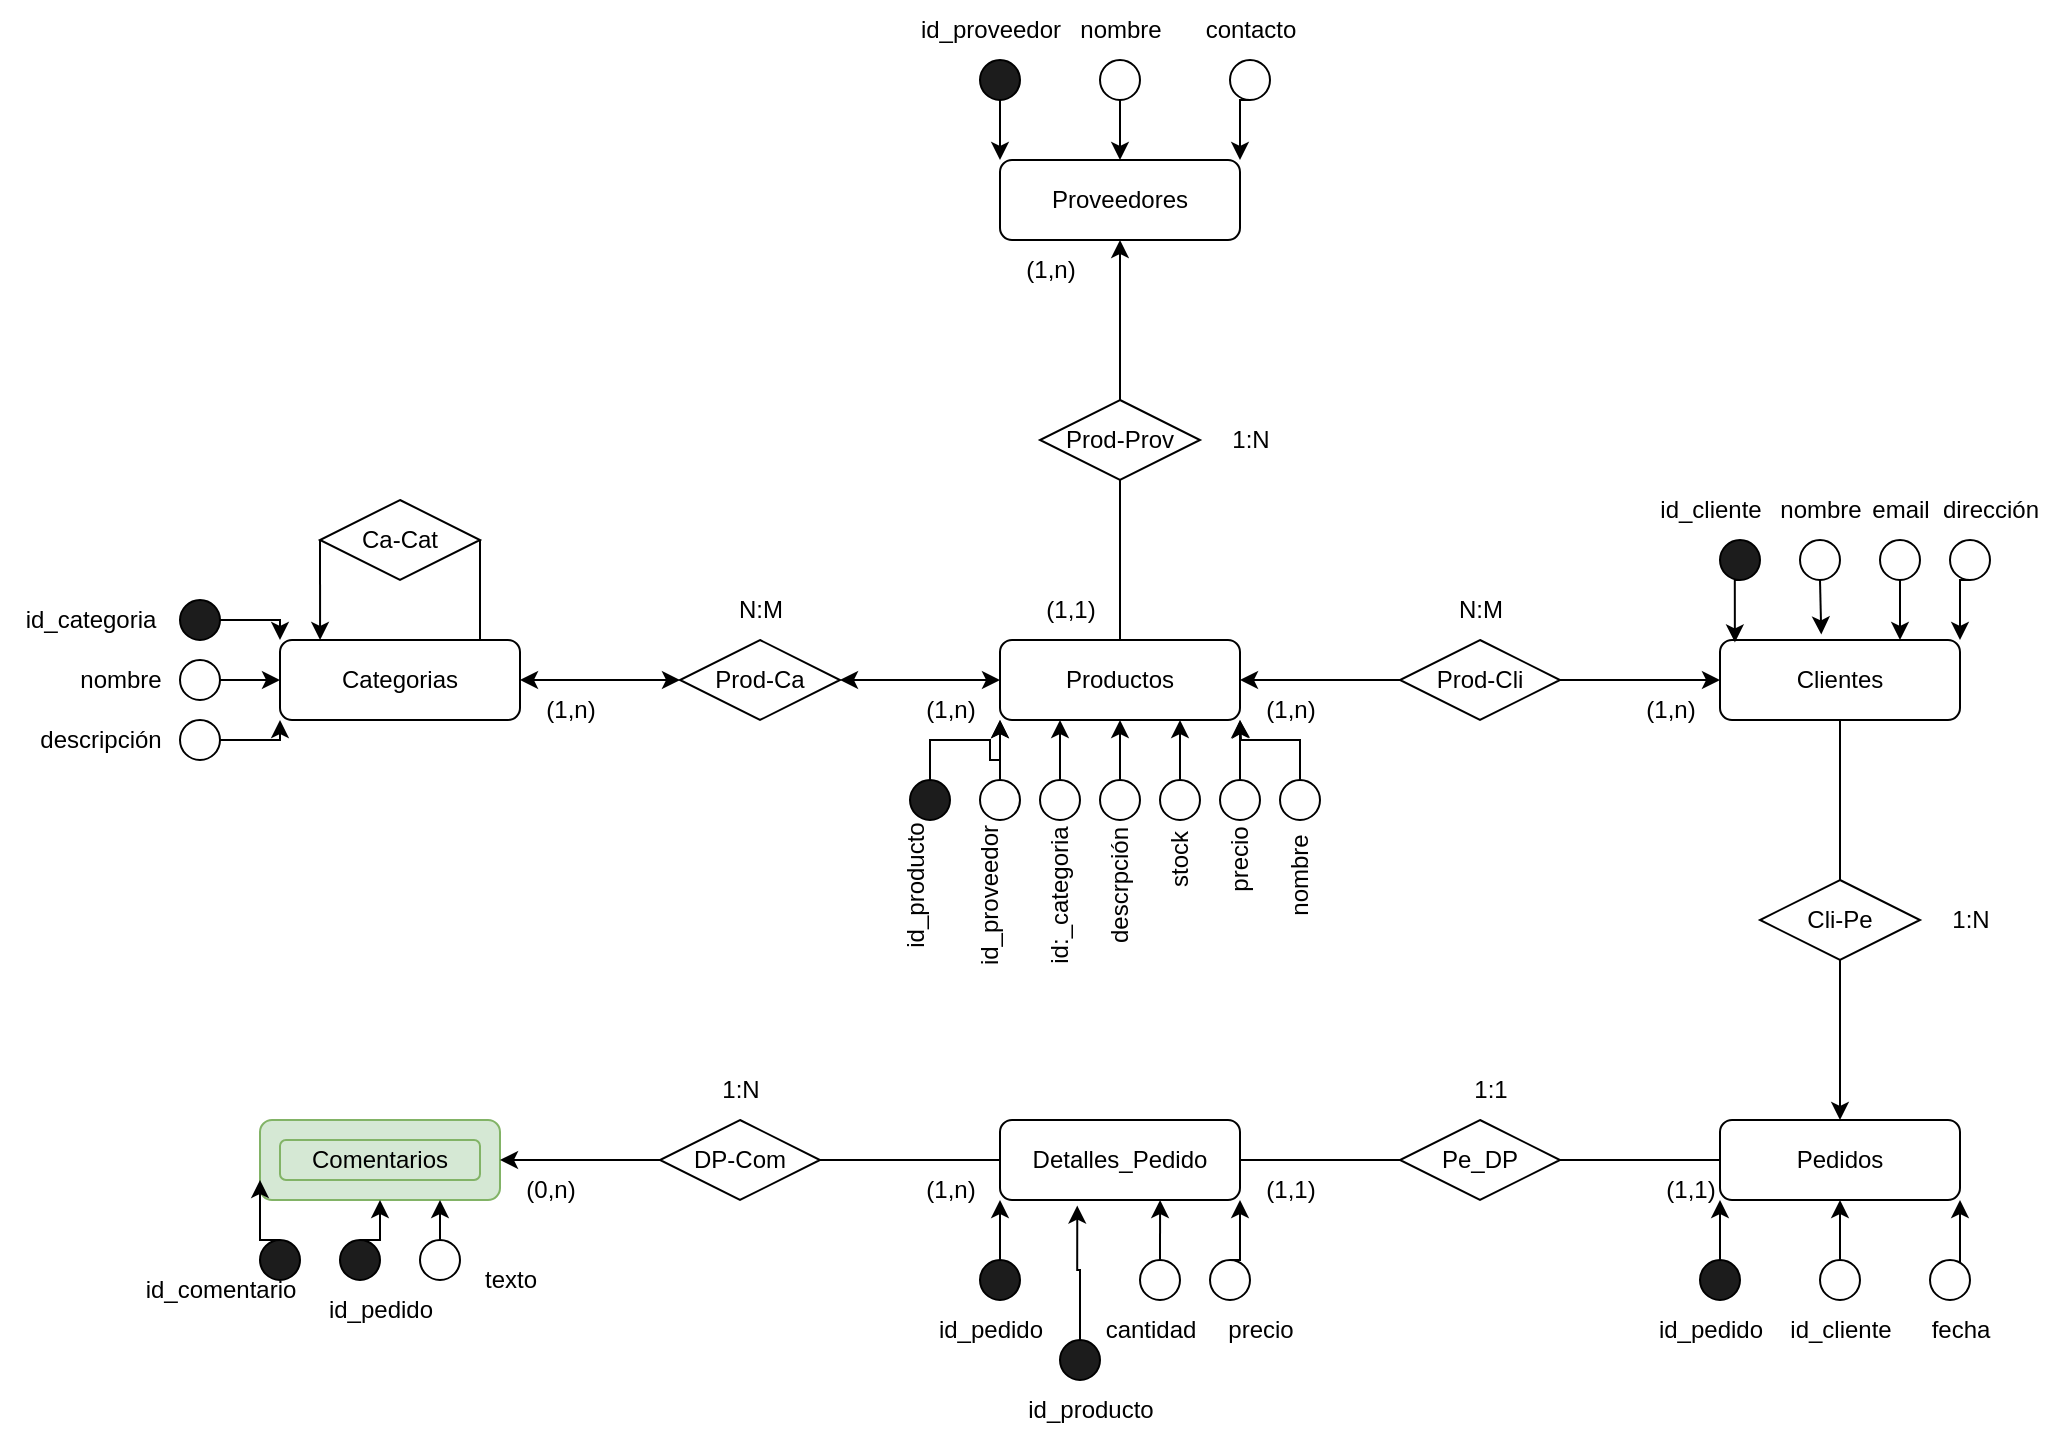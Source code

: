 <mxfile version="24.4.4" type="device">
  <diagram id="R2lEEEUBdFMjLlhIrx00" name="Page-1">
    <mxGraphModel dx="1644" dy="1554" grid="1" gridSize="10" guides="1" tooltips="1" connect="1" arrows="1" fold="1" page="1" pageScale="1" pageWidth="850" pageHeight="1100" math="0" shadow="0" extFonts="Permanent Marker^https://fonts.googleapis.com/css?family=Permanent+Marker">
      <root>
        <mxCell id="0" />
        <mxCell id="1" parent="0" />
        <mxCell id="oanHJksZcoE74rSjy7Ul-1" value="Categorias" style="rounded=1;whiteSpace=wrap;html=1;" parent="1" vertex="1">
          <mxGeometry x="-40" y="40" width="120" height="40" as="geometry" />
        </mxCell>
        <mxCell id="oanHJksZcoE74rSjy7Ul-2" value="Proveedores" style="rounded=1;whiteSpace=wrap;html=1;" parent="1" vertex="1">
          <mxGeometry x="320" y="-200" width="120" height="40" as="geometry" />
        </mxCell>
        <mxCell id="oanHJksZcoE74rSjy7Ul-3" value="Clientes" style="rounded=1;whiteSpace=wrap;html=1;" parent="1" vertex="1">
          <mxGeometry x="680" y="40" width="120" height="40" as="geometry" />
        </mxCell>
        <mxCell id="oanHJksZcoE74rSjy7Ul-4" value="Productos" style="rounded=1;whiteSpace=wrap;html=1;" parent="1" vertex="1">
          <mxGeometry x="320" y="40" width="120" height="40" as="geometry" />
        </mxCell>
        <mxCell id="oanHJksZcoE74rSjy7Ul-5" value="Detalles_Pedido" style="rounded=1;whiteSpace=wrap;html=1;" parent="1" vertex="1">
          <mxGeometry x="320" y="280" width="120" height="40" as="geometry" />
        </mxCell>
        <mxCell id="oanHJksZcoE74rSjy7Ul-6" value="" style="rounded=1;whiteSpace=wrap;html=1;fillColor=#d5e8d4;strokeColor=#82b366;" parent="1" vertex="1">
          <mxGeometry x="-50" y="280" width="120" height="40" as="geometry" />
        </mxCell>
        <mxCell id="oanHJksZcoE74rSjy7Ul-7" value="Comentarios" style="rounded=1;whiteSpace=wrap;html=1;fillColor=#d5e8d4;strokeColor=#82b366;" parent="1" vertex="1">
          <mxGeometry x="-40" y="290" width="100" height="20" as="geometry" />
        </mxCell>
        <mxCell id="oanHJksZcoE74rSjy7Ul-8" value="Pedidos" style="rounded=1;whiteSpace=wrap;html=1;" parent="1" vertex="1">
          <mxGeometry x="680" y="280" width="120" height="40" as="geometry" />
        </mxCell>
        <mxCell id="oanHJksZcoE74rSjy7Ul-9" value="" style="endArrow=classic;startArrow=classic;html=1;rounded=0;entryX=0;entryY=0.5;entryDx=0;entryDy=0;" parent="1" source="oanHJksZcoE74rSjy7Ul-11" target="oanHJksZcoE74rSjy7Ul-4" edge="1">
          <mxGeometry width="50" height="50" relative="1" as="geometry">
            <mxPoint x="60" y="210" as="sourcePoint" />
            <mxPoint x="110" y="160" as="targetPoint" />
          </mxGeometry>
        </mxCell>
        <mxCell id="oanHJksZcoE74rSjy7Ul-10" value="" style="endArrow=classic;html=1;rounded=0;entryX=0;entryY=0.5;entryDx=0;entryDy=0;exitX=1;exitY=0.5;exitDx=0;exitDy=0;" parent="1" source="oanHJksZcoE74rSjy7Ul-13" target="oanHJksZcoE74rSjy7Ul-3" edge="1">
          <mxGeometry width="50" height="50" relative="1" as="geometry">
            <mxPoint x="580" y="110" as="sourcePoint" />
            <mxPoint x="140" y="280" as="targetPoint" />
          </mxGeometry>
        </mxCell>
        <mxCell id="oanHJksZcoE74rSjy7Ul-11" value="Prod-Ca" style="rhombus;whiteSpace=wrap;html=1;" parent="1" vertex="1">
          <mxGeometry x="160" y="40" width="80" height="40" as="geometry" />
        </mxCell>
        <mxCell id="oanHJksZcoE74rSjy7Ul-12" value="Prod-Prov" style="rhombus;whiteSpace=wrap;html=1;" parent="1" vertex="1">
          <mxGeometry x="340" y="-80" width="80" height="40" as="geometry" />
        </mxCell>
        <mxCell id="oanHJksZcoE74rSjy7Ul-13" value="Prod-Cli" style="rhombus;whiteSpace=wrap;html=1;" parent="1" vertex="1">
          <mxGeometry x="520" y="40" width="80" height="40" as="geometry" />
        </mxCell>
        <mxCell id="oanHJksZcoE74rSjy7Ul-14" value="Cli-Pe" style="rhombus;whiteSpace=wrap;html=1;" parent="1" vertex="1">
          <mxGeometry x="700" y="160" width="80" height="40" as="geometry" />
        </mxCell>
        <mxCell id="oanHJksZcoE74rSjy7Ul-15" value="Pe_DP" style="rhombus;whiteSpace=wrap;html=1;" parent="1" vertex="1">
          <mxGeometry x="520" y="280" width="80" height="40" as="geometry" />
        </mxCell>
        <mxCell id="oanHJksZcoE74rSjy7Ul-16" value="DP-Com" style="rhombus;whiteSpace=wrap;html=1;" parent="1" vertex="1">
          <mxGeometry x="150" y="280" width="80" height="40" as="geometry" />
        </mxCell>
        <mxCell id="oanHJksZcoE74rSjy7Ul-19" value="" style="endArrow=none;html=1;rounded=0;entryX=0.5;entryY=0;entryDx=0;entryDy=0;exitX=0.5;exitY=1;exitDx=0;exitDy=0;" parent="1" source="oanHJksZcoE74rSjy7Ul-12" target="oanHJksZcoE74rSjy7Ul-4" edge="1">
          <mxGeometry width="50" height="50" relative="1" as="geometry">
            <mxPoint x="270" as="sourcePoint" />
            <mxPoint x="320" y="-50" as="targetPoint" />
          </mxGeometry>
        </mxCell>
        <mxCell id="oanHJksZcoE74rSjy7Ul-20" value="" style="endArrow=classic;html=1;rounded=0;entryX=0.5;entryY=0;entryDx=0;entryDy=0;exitX=0.5;exitY=1;exitDx=0;exitDy=0;" parent="1" source="oanHJksZcoE74rSjy7Ul-14" target="oanHJksZcoE74rSjy7Ul-8" edge="1">
          <mxGeometry width="50" height="50" relative="1" as="geometry">
            <mxPoint x="680" y="140" as="sourcePoint" />
            <mxPoint x="600" y="140.0" as="targetPoint" />
          </mxGeometry>
        </mxCell>
        <mxCell id="oanHJksZcoE74rSjy7Ul-21" value="" style="endArrow=classic;html=1;rounded=0;exitX=0.5;exitY=0;exitDx=0;exitDy=0;entryX=0.5;entryY=1;entryDx=0;entryDy=0;" parent="1" source="oanHJksZcoE74rSjy7Ul-12" target="oanHJksZcoE74rSjy7Ul-2" edge="1">
          <mxGeometry width="50" height="50" relative="1" as="geometry">
            <mxPoint x="250" y="-80" as="sourcePoint" />
            <mxPoint x="300" y="-130" as="targetPoint" />
          </mxGeometry>
        </mxCell>
        <mxCell id="oanHJksZcoE74rSjy7Ul-22" value="N:M" style="text;html=1;align=center;verticalAlign=middle;resizable=0;points=[];autosize=1;strokeColor=none;fillColor=none;" parent="1" vertex="1">
          <mxGeometry x="175" y="10" width="50" height="30" as="geometry" />
        </mxCell>
        <mxCell id="oanHJksZcoE74rSjy7Ul-23" value="N:M" style="text;html=1;align=center;verticalAlign=middle;resizable=0;points=[];autosize=1;strokeColor=none;fillColor=none;" parent="1" vertex="1">
          <mxGeometry x="535" y="10" width="50" height="30" as="geometry" />
        </mxCell>
        <mxCell id="oanHJksZcoE74rSjy7Ul-24" value="1:N" style="text;html=1;align=center;verticalAlign=middle;resizable=0;points=[];autosize=1;strokeColor=none;fillColor=none;" parent="1" vertex="1">
          <mxGeometry x="425" y="-75" width="40" height="30" as="geometry" />
        </mxCell>
        <mxCell id="oanHJksZcoE74rSjy7Ul-27" value="" style="endArrow=classic;startArrow=classic;html=1;rounded=0;exitX=1;exitY=0.5;exitDx=0;exitDy=0;entryX=0;entryY=0.5;entryDx=0;entryDy=0;" parent="1" source="oanHJksZcoE74rSjy7Ul-1" target="oanHJksZcoE74rSjy7Ul-11" edge="1">
          <mxGeometry width="50" height="50" relative="1" as="geometry">
            <mxPoint x="100" y="40" as="sourcePoint" />
            <mxPoint x="150" y="-10" as="targetPoint" />
          </mxGeometry>
        </mxCell>
        <mxCell id="oanHJksZcoE74rSjy7Ul-28" value="1:N" style="text;html=1;align=center;verticalAlign=middle;resizable=0;points=[];autosize=1;strokeColor=none;fillColor=none;" parent="1" vertex="1">
          <mxGeometry x="785" y="165" width="40" height="30" as="geometry" />
        </mxCell>
        <mxCell id="oanHJksZcoE74rSjy7Ul-30" value="" style="endArrow=none;html=1;rounded=0;entryX=0.5;entryY=1;entryDx=0;entryDy=0;exitX=0.5;exitY=0;exitDx=0;exitDy=0;" parent="1" source="oanHJksZcoE74rSjy7Ul-14" target="oanHJksZcoE74rSjy7Ul-3" edge="1">
          <mxGeometry width="50" height="50" relative="1" as="geometry">
            <mxPoint x="690" y="150" as="sourcePoint" />
            <mxPoint x="740" y="100" as="targetPoint" />
          </mxGeometry>
        </mxCell>
        <mxCell id="oanHJksZcoE74rSjy7Ul-31" value="" style="endArrow=none;html=1;rounded=0;exitX=1;exitY=0.5;exitDx=0;exitDy=0;entryX=0;entryY=0.5;entryDx=0;entryDy=0;" parent="1" source="oanHJksZcoE74rSjy7Ul-16" target="oanHJksZcoE74rSjy7Ul-5" edge="1">
          <mxGeometry width="50" height="50" relative="1" as="geometry">
            <mxPoint x="270" y="270" as="sourcePoint" />
            <mxPoint x="320" y="220" as="targetPoint" />
          </mxGeometry>
        </mxCell>
        <mxCell id="oanHJksZcoE74rSjy7Ul-32" value="" style="endArrow=classic;html=1;rounded=0;exitX=0;exitY=0.5;exitDx=0;exitDy=0;entryX=1;entryY=0.5;entryDx=0;entryDy=0;" parent="1" source="oanHJksZcoE74rSjy7Ul-16" target="oanHJksZcoE74rSjy7Ul-6" edge="1">
          <mxGeometry width="50" height="50" relative="1" as="geometry">
            <mxPoint x="120" y="250" as="sourcePoint" />
            <mxPoint x="170" y="200" as="targetPoint" />
          </mxGeometry>
        </mxCell>
        <mxCell id="oanHJksZcoE74rSjy7Ul-33" value="" style="endArrow=classic;html=1;rounded=0;exitX=0;exitY=0.5;exitDx=0;exitDy=0;entryX=1;entryY=0.5;entryDx=0;entryDy=0;" parent="1" source="oanHJksZcoE74rSjy7Ul-13" target="oanHJksZcoE74rSjy7Ul-4" edge="1">
          <mxGeometry width="50" height="50" relative="1" as="geometry">
            <mxPoint x="410" y="220" as="sourcePoint" />
            <mxPoint x="460" y="170" as="targetPoint" />
          </mxGeometry>
        </mxCell>
        <mxCell id="hFmeRJzKau3typuucucd-1" value="1:N" style="text;html=1;align=center;verticalAlign=middle;resizable=0;points=[];autosize=1;strokeColor=none;fillColor=none;" parent="1" vertex="1">
          <mxGeometry x="170" y="250" width="40" height="30" as="geometry" />
        </mxCell>
        <mxCell id="hFmeRJzKau3typuucucd-4" value="1:1" style="text;html=1;align=center;verticalAlign=middle;resizable=0;points=[];autosize=1;strokeColor=none;fillColor=none;" parent="1" vertex="1">
          <mxGeometry x="545" y="250" width="40" height="30" as="geometry" />
        </mxCell>
        <mxCell id="hFmeRJzKau3typuucucd-5" value="" style="endArrow=none;html=1;rounded=0;exitX=1;exitY=0.5;exitDx=0;exitDy=0;entryX=0;entryY=0.5;entryDx=0;entryDy=0;" parent="1" source="oanHJksZcoE74rSjy7Ul-5" target="oanHJksZcoE74rSjy7Ul-15" edge="1">
          <mxGeometry width="50" height="50" relative="1" as="geometry">
            <mxPoint x="470" y="350" as="sourcePoint" />
            <mxPoint x="500" y="300" as="targetPoint" />
          </mxGeometry>
        </mxCell>
        <mxCell id="hFmeRJzKau3typuucucd-7" value="" style="endArrow=none;html=1;rounded=0;exitX=1;exitY=0.5;exitDx=0;exitDy=0;entryX=0;entryY=0.5;entryDx=0;entryDy=0;" parent="1" source="oanHJksZcoE74rSjy7Ul-15" target="oanHJksZcoE74rSjy7Ul-8" edge="1">
          <mxGeometry width="50" height="50" relative="1" as="geometry">
            <mxPoint x="610" y="380" as="sourcePoint" />
            <mxPoint x="660" y="330" as="targetPoint" />
          </mxGeometry>
        </mxCell>
        <mxCell id="hFmeRJzKau3typuucucd-8" value="(1,1&lt;span style=&quot;background-color: initial;&quot;&gt;)&lt;/span&gt;" style="text;html=1;align=center;verticalAlign=middle;resizable=0;points=[];autosize=1;strokeColor=none;fillColor=none;" parent="1" vertex="1">
          <mxGeometry x="640" y="300" width="50" height="30" as="geometry" />
        </mxCell>
        <mxCell id="hFmeRJzKau3typuucucd-9" value="(1,1)" style="text;html=1;align=center;verticalAlign=middle;resizable=0;points=[];autosize=1;strokeColor=none;fillColor=none;" parent="1" vertex="1">
          <mxGeometry x="440" y="300" width="50" height="30" as="geometry" />
        </mxCell>
        <mxCell id="hFmeRJzKau3typuucucd-19" style="edgeStyle=orthogonalEdgeStyle;rounded=0;orthogonalLoop=1;jettySize=auto;html=1;exitX=1;exitY=0.5;exitDx=0;exitDy=0;entryX=0;entryY=0.5;entryDx=0;entryDy=0;" parent="1" source="hFmeRJzKau3typuucucd-10" target="oanHJksZcoE74rSjy7Ul-1" edge="1">
          <mxGeometry relative="1" as="geometry" />
        </mxCell>
        <mxCell id="hFmeRJzKau3typuucucd-10" value="" style="ellipse;whiteSpace=wrap;html=1;aspect=fixed;" parent="1" vertex="1">
          <mxGeometry x="-90" y="50" width="20" height="20" as="geometry" />
        </mxCell>
        <mxCell id="hFmeRJzKau3typuucucd-20" style="edgeStyle=orthogonalEdgeStyle;rounded=0;orthogonalLoop=1;jettySize=auto;html=1;exitX=1;exitY=0.5;exitDx=0;exitDy=0;entryX=0;entryY=1;entryDx=0;entryDy=0;" parent="1" source="hFmeRJzKau3typuucucd-14" target="oanHJksZcoE74rSjy7Ul-1" edge="1">
          <mxGeometry relative="1" as="geometry" />
        </mxCell>
        <mxCell id="hFmeRJzKau3typuucucd-14" value="" style="ellipse;whiteSpace=wrap;html=1;aspect=fixed;" parent="1" vertex="1">
          <mxGeometry x="-90" y="80" width="20" height="20" as="geometry" />
        </mxCell>
        <mxCell id="hFmeRJzKau3typuucucd-18" style="edgeStyle=orthogonalEdgeStyle;rounded=0;orthogonalLoop=1;jettySize=auto;html=1;exitX=1;exitY=0.5;exitDx=0;exitDy=0;entryX=0;entryY=0;entryDx=0;entryDy=0;" parent="1" source="hFmeRJzKau3typuucucd-15" target="oanHJksZcoE74rSjy7Ul-1" edge="1">
          <mxGeometry relative="1" as="geometry" />
        </mxCell>
        <mxCell id="hFmeRJzKau3typuucucd-15" value="" style="ellipse;whiteSpace=wrap;html=1;aspect=fixed;fillColor=#1C1C1C;" parent="1" vertex="1">
          <mxGeometry x="-90" y="20" width="20" height="20" as="geometry" />
        </mxCell>
        <mxCell id="hFmeRJzKau3typuucucd-21" value="id_categoria" style="text;html=1;align=center;verticalAlign=middle;resizable=0;points=[];autosize=1;strokeColor=none;fillColor=none;" parent="1" vertex="1">
          <mxGeometry x="-180" y="15" width="90" height="30" as="geometry" />
        </mxCell>
        <mxCell id="hFmeRJzKau3typuucucd-22" value="nombre" style="text;html=1;align=center;verticalAlign=middle;resizable=0;points=[];autosize=1;strokeColor=none;fillColor=none;" parent="1" vertex="1">
          <mxGeometry x="-150" y="45" width="60" height="30" as="geometry" />
        </mxCell>
        <mxCell id="hFmeRJzKau3typuucucd-24" value="descripción" style="text;html=1;align=center;verticalAlign=middle;resizable=0;points=[];autosize=1;strokeColor=none;fillColor=none;" parent="1" vertex="1">
          <mxGeometry x="-170" y="75" width="80" height="30" as="geometry" />
        </mxCell>
        <mxCell id="hFmeRJzKau3typuucucd-25" value="(1,n)" style="text;html=1;align=center;verticalAlign=middle;resizable=0;points=[];autosize=1;strokeColor=none;fillColor=none;" parent="1" vertex="1">
          <mxGeometry x="80" y="60" width="50" height="30" as="geometry" />
        </mxCell>
        <mxCell id="hFmeRJzKau3typuucucd-26" value="(1,n)" style="text;html=1;align=center;verticalAlign=middle;resizable=0;points=[];autosize=1;strokeColor=none;fillColor=none;" parent="1" vertex="1">
          <mxGeometry x="270" y="60" width="50" height="30" as="geometry" />
        </mxCell>
        <mxCell id="hFmeRJzKau3typuucucd-27" value="(1,n)" style="text;html=1;align=center;verticalAlign=middle;resizable=0;points=[];autosize=1;strokeColor=none;fillColor=none;" parent="1" vertex="1">
          <mxGeometry x="320" y="-160" width="50" height="30" as="geometry" />
        </mxCell>
        <mxCell id="hFmeRJzKau3typuucucd-28" value="(1,1)" style="text;html=1;align=center;verticalAlign=middle;resizable=0;points=[];autosize=1;strokeColor=none;fillColor=none;" parent="1" vertex="1">
          <mxGeometry x="330" y="10" width="50" height="30" as="geometry" />
        </mxCell>
        <mxCell id="hFmeRJzKau3typuucucd-29" value="(1,n)" style="text;html=1;align=center;verticalAlign=middle;resizable=0;points=[];autosize=1;strokeColor=none;fillColor=none;" parent="1" vertex="1">
          <mxGeometry x="440" y="60" width="50" height="30" as="geometry" />
        </mxCell>
        <mxCell id="hFmeRJzKau3typuucucd-30" value="(1,n)" style="text;html=1;align=center;verticalAlign=middle;resizable=0;points=[];autosize=1;strokeColor=none;fillColor=none;" parent="1" vertex="1">
          <mxGeometry x="630" y="60" width="50" height="30" as="geometry" />
        </mxCell>
        <mxCell id="hFmeRJzKau3typuucucd-31" value="(0,n)" style="text;html=1;align=center;verticalAlign=middle;resizable=0;points=[];autosize=1;strokeColor=none;fillColor=none;" parent="1" vertex="1">
          <mxGeometry x="70" y="300" width="50" height="30" as="geometry" />
        </mxCell>
        <mxCell id="hFmeRJzKau3typuucucd-32" value="(1,n)" style="text;html=1;align=center;verticalAlign=middle;resizable=0;points=[];autosize=1;strokeColor=none;fillColor=none;" parent="1" vertex="1">
          <mxGeometry x="270" y="300" width="50" height="30" as="geometry" />
        </mxCell>
        <mxCell id="hFmeRJzKau3typuucucd-41" style="edgeStyle=orthogonalEdgeStyle;rounded=0;orthogonalLoop=1;jettySize=auto;html=1;exitX=0.5;exitY=1;exitDx=0;exitDy=0;entryX=0;entryY=0;entryDx=0;entryDy=0;" parent="1" source="hFmeRJzKau3typuucucd-33" target="oanHJksZcoE74rSjy7Ul-2" edge="1">
          <mxGeometry relative="1" as="geometry" />
        </mxCell>
        <mxCell id="hFmeRJzKau3typuucucd-33" value="" style="ellipse;whiteSpace=wrap;html=1;aspect=fixed;fillColor=#1C1C1C;" parent="1" vertex="1">
          <mxGeometry x="310" y="-250" width="20" height="20" as="geometry" />
        </mxCell>
        <mxCell id="hFmeRJzKau3typuucucd-95" style="edgeStyle=orthogonalEdgeStyle;rounded=0;orthogonalLoop=1;jettySize=auto;html=1;exitX=0.5;exitY=0;exitDx=0;exitDy=0;entryX=0;entryY=1;entryDx=0;entryDy=0;" parent="1" source="hFmeRJzKau3typuucucd-34" target="oanHJksZcoE74rSjy7Ul-4" edge="1">
          <mxGeometry relative="1" as="geometry" />
        </mxCell>
        <mxCell id="hFmeRJzKau3typuucucd-34" value="" style="ellipse;whiteSpace=wrap;html=1;aspect=fixed;fillColor=#1C1C1C;" parent="1" vertex="1">
          <mxGeometry x="275" y="110" width="20" height="20" as="geometry" />
        </mxCell>
        <mxCell id="hFmeRJzKau3typuucucd-69" style="edgeStyle=orthogonalEdgeStyle;rounded=0;orthogonalLoop=1;jettySize=auto;html=1;exitX=0.5;exitY=0;exitDx=0;exitDy=0;entryX=0;entryY=1;entryDx=0;entryDy=0;" parent="1" source="hFmeRJzKau3typuucucd-35" target="oanHJksZcoE74rSjy7Ul-5" edge="1">
          <mxGeometry relative="1" as="geometry" />
        </mxCell>
        <mxCell id="hFmeRJzKau3typuucucd-35" value="" style="ellipse;whiteSpace=wrap;html=1;aspect=fixed;fillColor=#1C1C1C;" parent="1" vertex="1">
          <mxGeometry x="310" y="350" width="20" height="20" as="geometry" />
        </mxCell>
        <mxCell id="hFmeRJzKau3typuucucd-36" value="" style="ellipse;whiteSpace=wrap;html=1;aspect=fixed;fillColor=#1C1C1C;" parent="1" vertex="1">
          <mxGeometry x="-50" y="340" width="20" height="20" as="geometry" />
        </mxCell>
        <mxCell id="hFmeRJzKau3typuucucd-37" value="" style="ellipse;whiteSpace=wrap;html=1;aspect=fixed;fillColor=#1C1C1C;" parent="1" vertex="1">
          <mxGeometry x="680" y="-10" width="20" height="20" as="geometry" />
        </mxCell>
        <mxCell id="hFmeRJzKau3typuucucd-60" style="edgeStyle=orthogonalEdgeStyle;rounded=0;orthogonalLoop=1;jettySize=auto;html=1;exitX=0.5;exitY=0;exitDx=0;exitDy=0;entryX=0;entryY=1;entryDx=0;entryDy=0;" parent="1" source="hFmeRJzKau3typuucucd-38" target="oanHJksZcoE74rSjy7Ul-8" edge="1">
          <mxGeometry relative="1" as="geometry" />
        </mxCell>
        <mxCell id="hFmeRJzKau3typuucucd-38" value="" style="ellipse;whiteSpace=wrap;html=1;aspect=fixed;fillColor=#1C1C1C;" parent="1" vertex="1">
          <mxGeometry x="670" y="350" width="20" height="20" as="geometry" />
        </mxCell>
        <mxCell id="hFmeRJzKau3typuucucd-43" style="edgeStyle=orthogonalEdgeStyle;rounded=0;orthogonalLoop=1;jettySize=auto;html=1;exitX=0.5;exitY=1;exitDx=0;exitDy=0;entryX=0.5;entryY=0;entryDx=0;entryDy=0;" parent="1" source="hFmeRJzKau3typuucucd-39" target="oanHJksZcoE74rSjy7Ul-2" edge="1">
          <mxGeometry relative="1" as="geometry" />
        </mxCell>
        <mxCell id="hFmeRJzKau3typuucucd-39" value="" style="ellipse;whiteSpace=wrap;html=1;aspect=fixed;" parent="1" vertex="1">
          <mxGeometry x="370" y="-250" width="20" height="20" as="geometry" />
        </mxCell>
        <mxCell id="hFmeRJzKau3typuucucd-42" style="edgeStyle=orthogonalEdgeStyle;rounded=0;orthogonalLoop=1;jettySize=auto;html=1;exitX=0.5;exitY=1;exitDx=0;exitDy=0;entryX=1;entryY=0;entryDx=0;entryDy=0;" parent="1" source="hFmeRJzKau3typuucucd-40" target="oanHJksZcoE74rSjy7Ul-2" edge="1">
          <mxGeometry relative="1" as="geometry" />
        </mxCell>
        <mxCell id="hFmeRJzKau3typuucucd-40" value="" style="ellipse;whiteSpace=wrap;html=1;aspect=fixed;" parent="1" vertex="1">
          <mxGeometry x="435" y="-250" width="20" height="20" as="geometry" />
        </mxCell>
        <mxCell id="hFmeRJzKau3typuucucd-44" value="id_proveedor" style="text;html=1;align=center;verticalAlign=middle;resizable=0;points=[];autosize=1;strokeColor=none;fillColor=none;" parent="1" vertex="1">
          <mxGeometry x="270" y="-280" width="90" height="30" as="geometry" />
        </mxCell>
        <mxCell id="hFmeRJzKau3typuucucd-45" value="nombre" style="text;html=1;align=center;verticalAlign=middle;resizable=0;points=[];autosize=1;strokeColor=none;fillColor=none;" parent="1" vertex="1">
          <mxGeometry x="350" y="-280" width="60" height="30" as="geometry" />
        </mxCell>
        <mxCell id="hFmeRJzKau3typuucucd-46" value="contacto" style="text;html=1;align=center;verticalAlign=middle;resizable=0;points=[];autosize=1;strokeColor=none;fillColor=none;" parent="1" vertex="1">
          <mxGeometry x="410" y="-280" width="70" height="30" as="geometry" />
        </mxCell>
        <mxCell id="hFmeRJzKau3typuucucd-52" style="edgeStyle=orthogonalEdgeStyle;rounded=0;orthogonalLoop=1;jettySize=auto;html=1;exitX=0.5;exitY=1;exitDx=0;exitDy=0;entryX=0.75;entryY=0;entryDx=0;entryDy=0;" parent="1" source="hFmeRJzKau3typuucucd-47" target="oanHJksZcoE74rSjy7Ul-3" edge="1">
          <mxGeometry relative="1" as="geometry" />
        </mxCell>
        <mxCell id="hFmeRJzKau3typuucucd-47" value="" style="ellipse;whiteSpace=wrap;html=1;aspect=fixed;" parent="1" vertex="1">
          <mxGeometry x="760" y="-10" width="20" height="20" as="geometry" />
        </mxCell>
        <mxCell id="hFmeRJzKau3typuucucd-53" style="edgeStyle=orthogonalEdgeStyle;rounded=0;orthogonalLoop=1;jettySize=auto;html=1;exitX=0.5;exitY=1;exitDx=0;exitDy=0;entryX=1;entryY=0;entryDx=0;entryDy=0;" parent="1" source="hFmeRJzKau3typuucucd-48" target="oanHJksZcoE74rSjy7Ul-3" edge="1">
          <mxGeometry relative="1" as="geometry" />
        </mxCell>
        <mxCell id="hFmeRJzKau3typuucucd-48" value="" style="ellipse;whiteSpace=wrap;html=1;aspect=fixed;" parent="1" vertex="1">
          <mxGeometry x="795" y="-10" width="20" height="20" as="geometry" />
        </mxCell>
        <mxCell id="hFmeRJzKau3typuucucd-49" value="" style="ellipse;whiteSpace=wrap;html=1;aspect=fixed;" parent="1" vertex="1">
          <mxGeometry x="720" y="-10" width="20" height="20" as="geometry" />
        </mxCell>
        <mxCell id="hFmeRJzKau3typuucucd-50" style="edgeStyle=orthogonalEdgeStyle;rounded=0;orthogonalLoop=1;jettySize=auto;html=1;exitX=0.5;exitY=1;exitDx=0;exitDy=0;entryX=0.062;entryY=0.03;entryDx=0;entryDy=0;entryPerimeter=0;" parent="1" source="hFmeRJzKau3typuucucd-37" target="oanHJksZcoE74rSjy7Ul-3" edge="1">
          <mxGeometry relative="1" as="geometry" />
        </mxCell>
        <mxCell id="hFmeRJzKau3typuucucd-51" style="edgeStyle=orthogonalEdgeStyle;rounded=0;orthogonalLoop=1;jettySize=auto;html=1;exitX=0.5;exitY=1;exitDx=0;exitDy=0;entryX=0.422;entryY=-0.07;entryDx=0;entryDy=0;entryPerimeter=0;" parent="1" source="hFmeRJzKau3typuucucd-49" target="oanHJksZcoE74rSjy7Ul-3" edge="1">
          <mxGeometry relative="1" as="geometry" />
        </mxCell>
        <mxCell id="hFmeRJzKau3typuucucd-54" value="id_cliente" style="text;html=1;align=center;verticalAlign=middle;resizable=0;points=[];autosize=1;strokeColor=none;fillColor=none;" parent="1" vertex="1">
          <mxGeometry x="640" y="-40" width="70" height="30" as="geometry" />
        </mxCell>
        <mxCell id="hFmeRJzKau3typuucucd-55" value="nombre" style="text;html=1;align=center;verticalAlign=middle;resizable=0;points=[];autosize=1;strokeColor=none;fillColor=none;" parent="1" vertex="1">
          <mxGeometry x="700" y="-40" width="60" height="30" as="geometry" />
        </mxCell>
        <mxCell id="hFmeRJzKau3typuucucd-56" value="email" style="text;html=1;align=center;verticalAlign=middle;resizable=0;points=[];autosize=1;strokeColor=none;fillColor=none;" parent="1" vertex="1">
          <mxGeometry x="745" y="-40" width="50" height="30" as="geometry" />
        </mxCell>
        <mxCell id="hFmeRJzKau3typuucucd-57" value="dirección" style="text;html=1;align=center;verticalAlign=middle;resizable=0;points=[];autosize=1;strokeColor=none;fillColor=none;" parent="1" vertex="1">
          <mxGeometry x="780" y="-40" width="70" height="30" as="geometry" />
        </mxCell>
        <mxCell id="hFmeRJzKau3typuucucd-62" style="edgeStyle=orthogonalEdgeStyle;rounded=0;orthogonalLoop=1;jettySize=auto;html=1;exitX=0.5;exitY=0;exitDx=0;exitDy=0;entryX=1;entryY=1;entryDx=0;entryDy=0;" parent="1" source="hFmeRJzKau3typuucucd-58" target="oanHJksZcoE74rSjy7Ul-8" edge="1">
          <mxGeometry relative="1" as="geometry">
            <Array as="points">
              <mxPoint x="795" y="360" />
              <mxPoint x="800" y="360" />
            </Array>
          </mxGeometry>
        </mxCell>
        <mxCell id="hFmeRJzKau3typuucucd-58" value="" style="ellipse;whiteSpace=wrap;html=1;aspect=fixed;" parent="1" vertex="1">
          <mxGeometry x="785" y="350" width="20" height="20" as="geometry" />
        </mxCell>
        <mxCell id="hFmeRJzKau3typuucucd-61" style="edgeStyle=orthogonalEdgeStyle;rounded=0;orthogonalLoop=1;jettySize=auto;html=1;exitX=0.5;exitY=0;exitDx=0;exitDy=0;entryX=0.5;entryY=1;entryDx=0;entryDy=0;" parent="1" source="hFmeRJzKau3typuucucd-59" target="oanHJksZcoE74rSjy7Ul-8" edge="1">
          <mxGeometry relative="1" as="geometry" />
        </mxCell>
        <mxCell id="hFmeRJzKau3typuucucd-59" value="" style="ellipse;whiteSpace=wrap;html=1;aspect=fixed;" parent="1" vertex="1">
          <mxGeometry x="730" y="350" width="20" height="20" as="geometry" />
        </mxCell>
        <mxCell id="hFmeRJzKau3typuucucd-63" value="id_pedido" style="text;html=1;align=center;verticalAlign=middle;resizable=0;points=[];autosize=1;strokeColor=none;fillColor=none;" parent="1" vertex="1">
          <mxGeometry x="635" y="370" width="80" height="30" as="geometry" />
        </mxCell>
        <mxCell id="hFmeRJzKau3typuucucd-64" value="id_cliente" style="text;html=1;align=center;verticalAlign=middle;resizable=0;points=[];autosize=1;strokeColor=none;fillColor=none;" parent="1" vertex="1">
          <mxGeometry x="705" y="370" width="70" height="30" as="geometry" />
        </mxCell>
        <mxCell id="hFmeRJzKau3typuucucd-65" value="fecha" style="text;html=1;align=center;verticalAlign=middle;resizable=0;points=[];autosize=1;strokeColor=none;fillColor=none;" parent="1" vertex="1">
          <mxGeometry x="775" y="370" width="50" height="30" as="geometry" />
        </mxCell>
        <mxCell id="hFmeRJzKau3typuucucd-71" style="edgeStyle=orthogonalEdgeStyle;rounded=0;orthogonalLoop=1;jettySize=auto;html=1;exitX=0.5;exitY=0;exitDx=0;exitDy=0;entryX=1;entryY=1;entryDx=0;entryDy=0;" parent="1" source="hFmeRJzKau3typuucucd-66" target="oanHJksZcoE74rSjy7Ul-5" edge="1">
          <mxGeometry relative="1" as="geometry" />
        </mxCell>
        <mxCell id="hFmeRJzKau3typuucucd-66" value="" style="ellipse;whiteSpace=wrap;html=1;aspect=fixed;" parent="1" vertex="1">
          <mxGeometry x="425" y="350" width="20" height="20" as="geometry" />
        </mxCell>
        <mxCell id="hFmeRJzKau3typuucucd-67" value="" style="ellipse;whiteSpace=wrap;html=1;aspect=fixed;" parent="1" vertex="1">
          <mxGeometry x="390" y="350" width="20" height="20" as="geometry" />
        </mxCell>
        <mxCell id="hFmeRJzKau3typuucucd-68" value="" style="ellipse;whiteSpace=wrap;html=1;aspect=fixed;fillColor=#1C1C1C;" parent="1" vertex="1">
          <mxGeometry x="350" y="390" width="20" height="20" as="geometry" />
        </mxCell>
        <mxCell id="hFmeRJzKau3typuucucd-70" style="edgeStyle=orthogonalEdgeStyle;rounded=0;orthogonalLoop=1;jettySize=auto;html=1;exitX=0.5;exitY=0;exitDx=0;exitDy=0;entryX=0.322;entryY=1.07;entryDx=0;entryDy=0;entryPerimeter=0;" parent="1" source="hFmeRJzKau3typuucucd-68" target="oanHJksZcoE74rSjy7Ul-5" edge="1">
          <mxGeometry relative="1" as="geometry" />
        </mxCell>
        <mxCell id="hFmeRJzKau3typuucucd-72" style="edgeStyle=orthogonalEdgeStyle;rounded=0;orthogonalLoop=1;jettySize=auto;html=1;exitX=0.5;exitY=0;exitDx=0;exitDy=0;entryX=0.667;entryY=1;entryDx=0;entryDy=0;entryPerimeter=0;" parent="1" source="hFmeRJzKau3typuucucd-67" target="oanHJksZcoE74rSjy7Ul-5" edge="1">
          <mxGeometry relative="1" as="geometry" />
        </mxCell>
        <mxCell id="hFmeRJzKau3typuucucd-73" value="id_pedido" style="text;html=1;align=center;verticalAlign=middle;resizable=0;points=[];autosize=1;strokeColor=none;fillColor=none;" parent="1" vertex="1">
          <mxGeometry x="275" y="370" width="80" height="30" as="geometry" />
        </mxCell>
        <mxCell id="hFmeRJzKau3typuucucd-74" value="id_producto" style="text;html=1;align=center;verticalAlign=middle;resizable=0;points=[];autosize=1;strokeColor=none;fillColor=none;" parent="1" vertex="1">
          <mxGeometry x="320" y="410" width="90" height="30" as="geometry" />
        </mxCell>
        <mxCell id="hFmeRJzKau3typuucucd-75" value="cantidad" style="text;html=1;align=center;verticalAlign=middle;resizable=0;points=[];autosize=1;strokeColor=none;fillColor=none;" parent="1" vertex="1">
          <mxGeometry x="360" y="370" width="70" height="30" as="geometry" />
        </mxCell>
        <mxCell id="hFmeRJzKau3typuucucd-76" value="precio" style="text;html=1;align=center;verticalAlign=middle;resizable=0;points=[];autosize=1;strokeColor=none;fillColor=none;" parent="1" vertex="1">
          <mxGeometry x="420" y="370" width="60" height="30" as="geometry" />
        </mxCell>
        <mxCell id="hFmeRJzKau3typuucucd-86" style="edgeStyle=orthogonalEdgeStyle;rounded=0;orthogonalLoop=1;jettySize=auto;html=1;exitX=0.5;exitY=0;exitDx=0;exitDy=0;entryX=0.75;entryY=1;entryDx=0;entryDy=0;" parent="1" source="hFmeRJzKau3typuucucd-77" target="oanHJksZcoE74rSjy7Ul-6" edge="1">
          <mxGeometry relative="1" as="geometry" />
        </mxCell>
        <mxCell id="hFmeRJzKau3typuucucd-77" value="" style="ellipse;whiteSpace=wrap;html=1;aspect=fixed;" parent="1" vertex="1">
          <mxGeometry x="30" y="340" width="20" height="20" as="geometry" />
        </mxCell>
        <mxCell id="hFmeRJzKau3typuucucd-79" value="" style="ellipse;whiteSpace=wrap;html=1;aspect=fixed;fillColor=#1C1C1C;" parent="1" vertex="1">
          <mxGeometry x="-10" y="340" width="20" height="20" as="geometry" />
        </mxCell>
        <mxCell id="hFmeRJzKau3typuucucd-81" value="id_pedido" style="text;html=1;align=center;verticalAlign=middle;resizable=0;points=[];autosize=1;strokeColor=none;fillColor=none;" parent="1" vertex="1">
          <mxGeometry x="-30" y="360" width="80" height="30" as="geometry" />
        </mxCell>
        <mxCell id="hFmeRJzKau3typuucucd-82" value="id_comentario" style="text;html=1;align=center;verticalAlign=middle;resizable=0;points=[];autosize=1;strokeColor=none;fillColor=none;" parent="1" vertex="1">
          <mxGeometry x="-120" y="350" width="100" height="30" as="geometry" />
        </mxCell>
        <mxCell id="hFmeRJzKau3typuucucd-83" value="texto" style="text;html=1;align=center;verticalAlign=middle;resizable=0;points=[];autosize=1;strokeColor=none;fillColor=none;" parent="1" vertex="1">
          <mxGeometry x="50" y="345" width="50" height="30" as="geometry" />
        </mxCell>
        <mxCell id="hFmeRJzKau3typuucucd-84" style="edgeStyle=orthogonalEdgeStyle;rounded=0;orthogonalLoop=1;jettySize=auto;html=1;exitX=0.5;exitY=0;exitDx=0;exitDy=0;entryX=0.5;entryY=1;entryDx=0;entryDy=0;" parent="1" source="hFmeRJzKau3typuucucd-79" target="oanHJksZcoE74rSjy7Ul-6" edge="1">
          <mxGeometry relative="1" as="geometry" />
        </mxCell>
        <mxCell id="hFmeRJzKau3typuucucd-85" style="edgeStyle=orthogonalEdgeStyle;rounded=0;orthogonalLoop=1;jettySize=auto;html=1;exitX=0.5;exitY=0;exitDx=0;exitDy=0;entryX=0;entryY=0.75;entryDx=0;entryDy=0;" parent="1" source="hFmeRJzKau3typuucucd-36" target="oanHJksZcoE74rSjy7Ul-6" edge="1">
          <mxGeometry relative="1" as="geometry" />
        </mxCell>
        <mxCell id="hFmeRJzKau3typuucucd-98" style="edgeStyle=orthogonalEdgeStyle;rounded=0;orthogonalLoop=1;jettySize=auto;html=1;exitX=0.5;exitY=0;exitDx=0;exitDy=0;entryX=0.5;entryY=1;entryDx=0;entryDy=0;" parent="1" source="hFmeRJzKau3typuucucd-88" target="oanHJksZcoE74rSjy7Ul-4" edge="1">
          <mxGeometry relative="1" as="geometry" />
        </mxCell>
        <mxCell id="hFmeRJzKau3typuucucd-88" value="" style="ellipse;whiteSpace=wrap;html=1;aspect=fixed;" parent="1" vertex="1">
          <mxGeometry x="370" y="110" width="20" height="20" as="geometry" />
        </mxCell>
        <mxCell id="hFmeRJzKau3typuucucd-101" style="edgeStyle=orthogonalEdgeStyle;rounded=0;orthogonalLoop=1;jettySize=auto;html=1;exitX=0.5;exitY=0;exitDx=0;exitDy=0;" parent="1" source="hFmeRJzKau3typuucucd-89" edge="1">
          <mxGeometry relative="1" as="geometry">
            <mxPoint x="440" y="80" as="targetPoint" />
          </mxGeometry>
        </mxCell>
        <mxCell id="hFmeRJzKau3typuucucd-89" value="" style="ellipse;whiteSpace=wrap;html=1;aspect=fixed;" parent="1" vertex="1">
          <mxGeometry x="460" y="110" width="20" height="20" as="geometry" />
        </mxCell>
        <mxCell id="hFmeRJzKau3typuucucd-100" style="edgeStyle=orthogonalEdgeStyle;rounded=0;orthogonalLoop=1;jettySize=auto;html=1;exitX=0.5;exitY=0;exitDx=0;exitDy=0;entryX=1;entryY=1;entryDx=0;entryDy=0;" parent="1" source="hFmeRJzKau3typuucucd-90" target="oanHJksZcoE74rSjy7Ul-4" edge="1">
          <mxGeometry relative="1" as="geometry" />
        </mxCell>
        <mxCell id="hFmeRJzKau3typuucucd-90" value="" style="ellipse;whiteSpace=wrap;html=1;aspect=fixed;" parent="1" vertex="1">
          <mxGeometry x="430" y="110" width="20" height="20" as="geometry" />
        </mxCell>
        <mxCell id="hFmeRJzKau3typuucucd-96" style="edgeStyle=orthogonalEdgeStyle;rounded=0;orthogonalLoop=1;jettySize=auto;html=1;exitX=0.5;exitY=0;exitDx=0;exitDy=0;" parent="1" source="hFmeRJzKau3typuucucd-91" edge="1">
          <mxGeometry relative="1" as="geometry">
            <mxPoint x="320" y="80" as="targetPoint" />
          </mxGeometry>
        </mxCell>
        <mxCell id="hFmeRJzKau3typuucucd-91" value="" style="ellipse;whiteSpace=wrap;html=1;aspect=fixed;" parent="1" vertex="1">
          <mxGeometry x="310" y="110" width="20" height="20" as="geometry" />
        </mxCell>
        <mxCell id="hFmeRJzKau3typuucucd-99" style="edgeStyle=orthogonalEdgeStyle;rounded=0;orthogonalLoop=1;jettySize=auto;html=1;exitX=0.5;exitY=0;exitDx=0;exitDy=0;entryX=0.75;entryY=1;entryDx=0;entryDy=0;" parent="1" source="hFmeRJzKau3typuucucd-92" target="oanHJksZcoE74rSjy7Ul-4" edge="1">
          <mxGeometry relative="1" as="geometry" />
        </mxCell>
        <mxCell id="hFmeRJzKau3typuucucd-92" value="" style="ellipse;whiteSpace=wrap;html=1;aspect=fixed;" parent="1" vertex="1">
          <mxGeometry x="400" y="110" width="20" height="20" as="geometry" />
        </mxCell>
        <mxCell id="hFmeRJzKau3typuucucd-97" style="edgeStyle=orthogonalEdgeStyle;rounded=0;orthogonalLoop=1;jettySize=auto;html=1;exitX=0.5;exitY=0;exitDx=0;exitDy=0;entryX=0.25;entryY=1;entryDx=0;entryDy=0;" parent="1" source="hFmeRJzKau3typuucucd-93" target="oanHJksZcoE74rSjy7Ul-4" edge="1">
          <mxGeometry relative="1" as="geometry" />
        </mxCell>
        <mxCell id="hFmeRJzKau3typuucucd-93" value="" style="ellipse;whiteSpace=wrap;html=1;aspect=fixed;" parent="1" vertex="1">
          <mxGeometry x="340" y="110" width="20" height="20" as="geometry" />
        </mxCell>
        <mxCell id="hFmeRJzKau3typuucucd-102" value="id_producto&lt;div&gt;&lt;br&gt;&lt;/div&gt;" style="text;html=1;align=center;verticalAlign=middle;resizable=0;points=[];autosize=1;strokeColor=none;fillColor=none;rotation=-90;" parent="1" vertex="1">
          <mxGeometry x="240" y="143" width="90" height="40" as="geometry" />
        </mxCell>
        <mxCell id="hFmeRJzKau3typuucucd-103" value="id:_categoria" style="text;html=1;align=center;verticalAlign=middle;resizable=0;points=[];autosize=1;strokeColor=none;fillColor=none;rotation=-90;" parent="1" vertex="1">
          <mxGeometry x="305" y="153" width="90" height="30" as="geometry" />
        </mxCell>
        <mxCell id="hFmeRJzKau3typuucucd-104" value="id_proveedor" style="text;html=1;align=center;verticalAlign=middle;resizable=0;points=[];autosize=1;strokeColor=none;fillColor=none;rotation=-90;" parent="1" vertex="1">
          <mxGeometry x="270" y="153" width="90" height="30" as="geometry" />
        </mxCell>
        <mxCell id="hFmeRJzKau3typuucucd-105" value="nombre" style="text;html=1;align=center;verticalAlign=middle;resizable=0;points=[];autosize=1;strokeColor=none;fillColor=none;rotation=-90;" parent="1" vertex="1">
          <mxGeometry x="440" y="143" width="60" height="30" as="geometry" />
        </mxCell>
        <mxCell id="hFmeRJzKau3typuucucd-106" value="descrpción" style="text;html=1;align=center;verticalAlign=middle;resizable=0;points=[];autosize=1;strokeColor=none;fillColor=none;rotation=-90;" parent="1" vertex="1">
          <mxGeometry x="340" y="148" width="80" height="30" as="geometry" />
        </mxCell>
        <mxCell id="hFmeRJzKau3typuucucd-107" value="precio" style="text;html=1;align=center;verticalAlign=middle;resizable=0;points=[];autosize=1;strokeColor=none;fillColor=none;rotation=-90;" parent="1" vertex="1">
          <mxGeometry x="410" y="135" width="60" height="30" as="geometry" />
        </mxCell>
        <mxCell id="hFmeRJzKau3typuucucd-108" value="stock" style="text;html=1;align=center;verticalAlign=middle;resizable=0;points=[];autosize=1;strokeColor=none;fillColor=none;rotation=-90;" parent="1" vertex="1">
          <mxGeometry x="385" y="135" width="50" height="30" as="geometry" />
        </mxCell>
        <mxCell id="7WlyvVq4sxSRAdiW9rEU-3" value="Ca-Cat" style="rhombus;whiteSpace=wrap;html=1;" vertex="1" parent="1">
          <mxGeometry x="-20" y="-30" width="80" height="40" as="geometry" />
        </mxCell>
        <mxCell id="7WlyvVq4sxSRAdiW9rEU-4" value="" style="endArrow=none;html=1;rounded=0;entryX=1;entryY=0.5;entryDx=0;entryDy=0;" edge="1" parent="1" target="7WlyvVq4sxSRAdiW9rEU-3">
          <mxGeometry width="50" height="50" relative="1" as="geometry">
            <mxPoint x="60" y="40" as="sourcePoint" />
            <mxPoint x="100" y="20" as="targetPoint" />
          </mxGeometry>
        </mxCell>
        <mxCell id="7WlyvVq4sxSRAdiW9rEU-5" value="" style="endArrow=classic;html=1;rounded=0;exitX=0;exitY=0.5;exitDx=0;exitDy=0;entryX=0.167;entryY=0;entryDx=0;entryDy=0;entryPerimeter=0;" edge="1" parent="1" source="7WlyvVq4sxSRAdiW9rEU-3" target="oanHJksZcoE74rSjy7Ul-1">
          <mxGeometry width="50" height="50" relative="1" as="geometry">
            <mxPoint x="50" y="70" as="sourcePoint" />
            <mxPoint x="100" y="20" as="targetPoint" />
          </mxGeometry>
        </mxCell>
      </root>
    </mxGraphModel>
  </diagram>
</mxfile>
